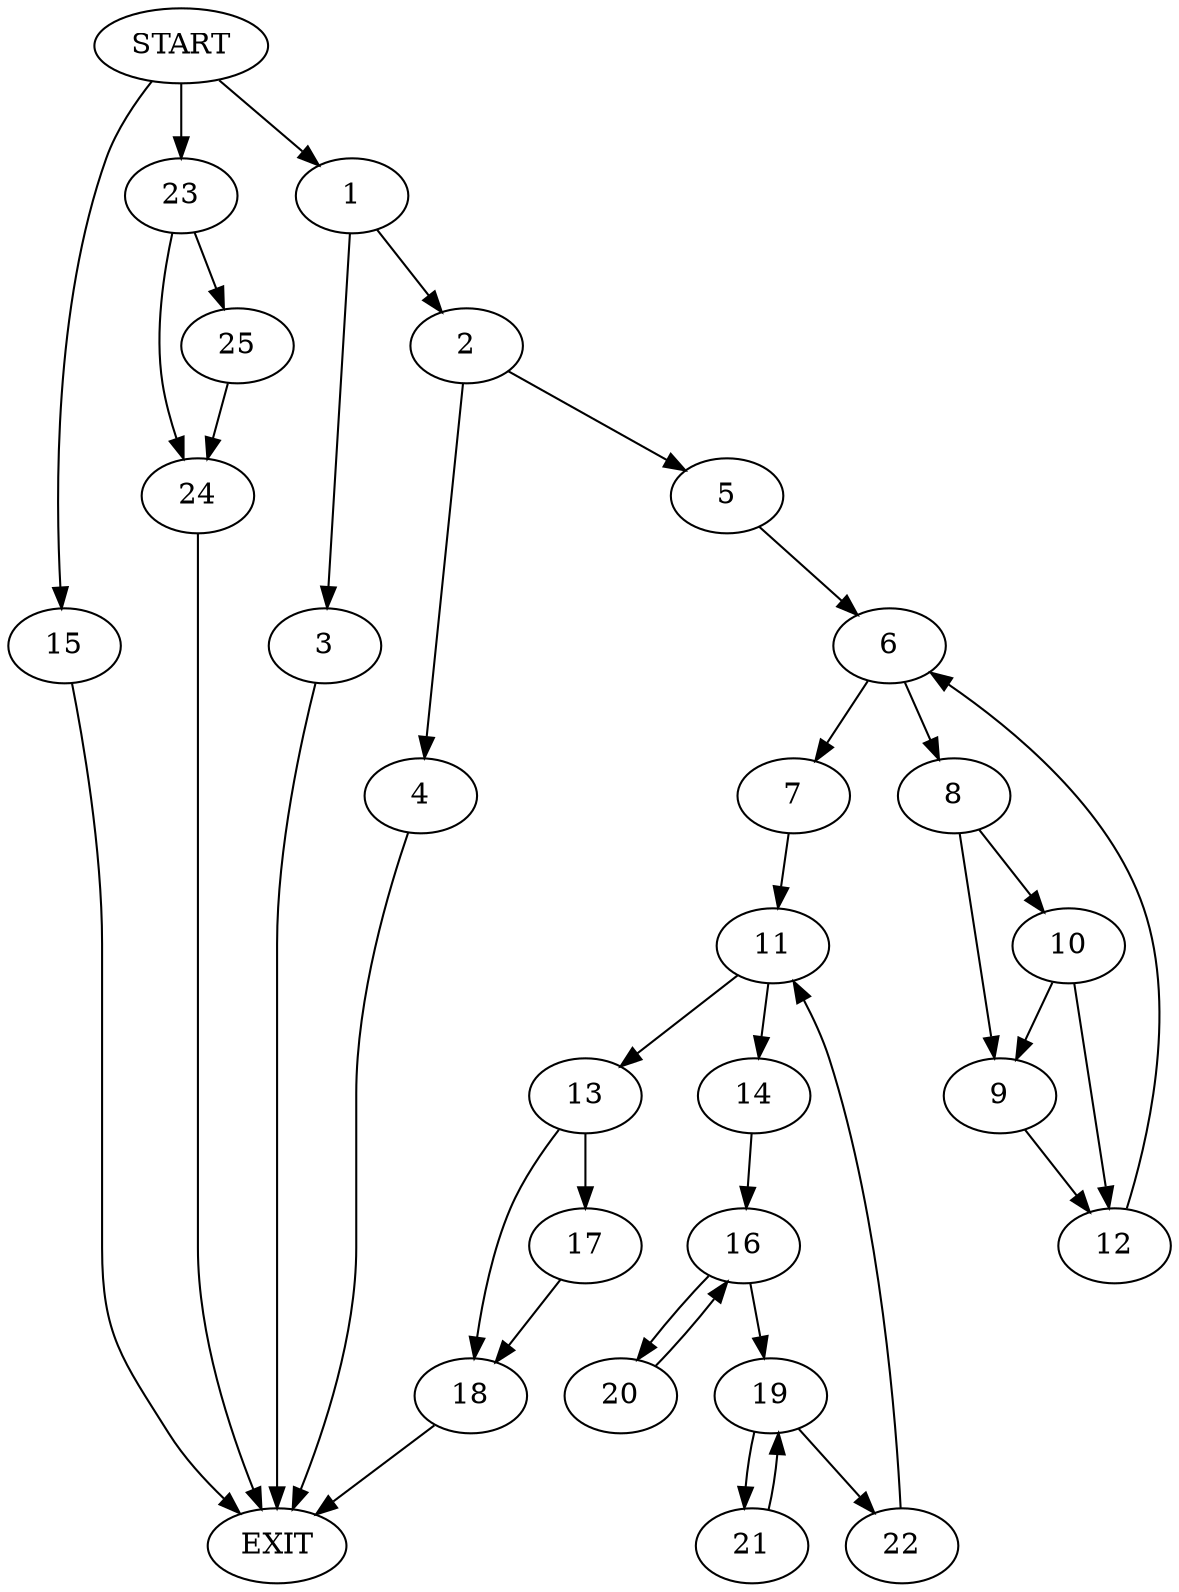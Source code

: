 digraph {
0 [label="START"]
26 [label="EXIT"]
0 -> 1
1 -> 2
1 -> 3
2 -> 4
2 -> 5
3 -> 26
5 -> 6
4 -> 26
6 -> 7
6 -> 8
8 -> 9
8 -> 10
7 -> 11
9 -> 12
10 -> 12
10 -> 9
12 -> 6
11 -> 13
11 -> 14
0 -> 15
15 -> 26
14 -> 16
13 -> 17
13 -> 18
16 -> 19
16 -> 20
19 -> 21
19 -> 22
20 -> 16
22 -> 11
21 -> 19
17 -> 18
18 -> 26
0 -> 23
23 -> 24
23 -> 25
24 -> 26
25 -> 24
}
